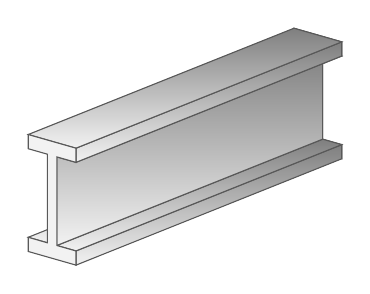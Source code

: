 \begin{tikzpicture}
\begin{scope}[rotate around y=-30,scale=0.45]
\coordinate (P1) at (0,0,9);
\coordinate (P2) at (2,0,9);
\coordinate (P3) at (2,0.4,9);
\coordinate (P4) at (1.2,0.4,9);
\coordinate (P5) at (1.2,2.9,9);
\coordinate (P6) at (2,2.9,9);
\coordinate (P7) at (2,3.3,9);
\coordinate (P8) at (0,3.3,9);
\coordinate (P9) at (0,2.9,9);
\coordinate (P10) at (0.8,2.9,9);
\coordinate (P11) at (0.8,0.4,9);
\coordinate (P12) at (0,0.4,9);

\coordinate (Q1) at (0,0,0);
\coordinate (Q2) at (2,0,0);
\coordinate (Q3) at (2,0.4,0);
\coordinate (Q4) at (1.2,0.4,0);
\coordinate (Q5) at (1.2,2.9,0);
\coordinate (Q6) at (2,2.9,0);
\coordinate (Q7) at (2,3.3,0);
\coordinate (Q8) at (0,3.3,0);
\coordinate (Q9) at (0,2.9,0);
\coordinate (Q10) at (0.8,2.9,0);
\coordinate (Q11) at (0.8,0.4,0);
\coordinate (Q12) at (0,0.4,0);
\draw[gray!70!black,fill=gray!10] (Q1) -- (Q2) -- (Q3) -- (Q4) -- (Q5) -- (Q6) -- (Q7) -- (Q8) -- (Q9) -- (Q10) -- (Q11) -- (Q12) -- cycle;
\fill[draw=gray!70!black,top color=gray,bottom color=gray!10,shading=axis]  (P11) -- (Q11) -- (Q12) -- (P12) --cycle;
\fill[draw=gray!70!black,top color=gray,bottom color=gray!10,shading=axis]  (P2) -- (Q2) -- (Q3) -- (P3) --cycle;
\fill[draw=gray!70!black,top color=gray,bottom color=gray!10,shading=axis] (P3) -- (Q3) -- (Q4) -- (P4) --cycle;
\fill[draw=gray!70!black,top color=gray,bottom color=gray!10,shading=axis] (P4) -- (Q4) -- (Q5) -- (P5) --cycle;
\fill[draw=gray!70!black,top color=gray,bottom color=gray!10,shading=axis] (P5) -- (Q5) -- (Q6) -- (P6) --cycle;
\fill[draw=gray!70!black,top color=gray,bottom color=gray!10,shading=axis] (P6) -- (Q6) -- (Q7) -- (P7) --cycle;
\fill[draw=gray!70!black,top color=gray,bottom color=gray!10,shading=axis] (P7) -- (Q7) -- (Q8) -- (P8) --cycle;
\draw[gray!70!black,fill=gray!10] (P1) -- (P2) -- (P3) -- (P4) -- (P5) -- (P6) -- (P7) -- (P8) -- (P9) -- (P10) -- (P11) -- (P12) -- cycle;
\end{scope}
\end{tikzpicture}
